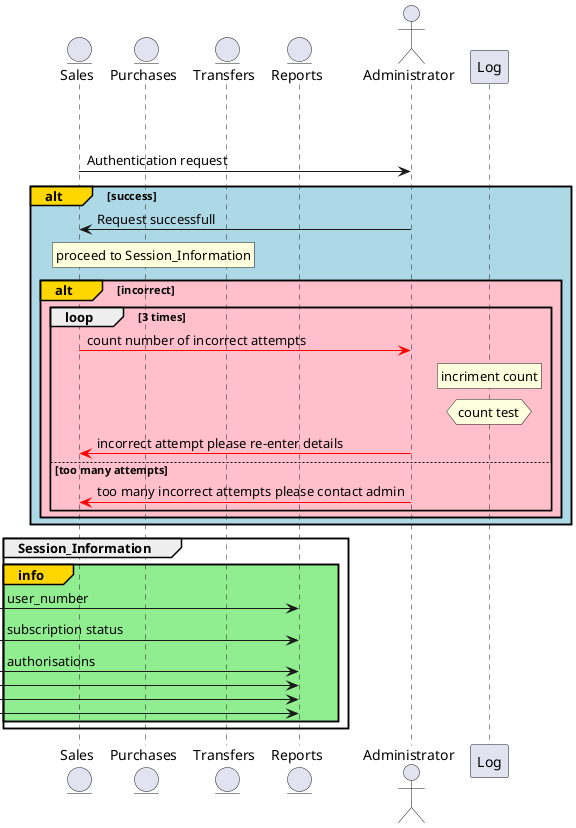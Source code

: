 @startuml user_cntl

entity Sales as a
entity Purchases as c


entity Transfers as t 
entity Reports as r 
actor Administrator as e
!$count = 0

group Handshake 
    group #LightGreen count_errors
        a -> e:Authentication request
        alt#Gold #LightBlue success
            e-> a: Request successfull 
            rnote over a, t : proceed to Session_Information
        alt#Gold #Pink incorrect
            !if ($count <= 3)
                loop 3 times
                a -[#red]> e: count number of incorrect attempts
                rnote over Log : incriment count
                hnote over Log: count test
                e -[#red]> a : incorrect attempt please re-enter details
            !endif
        else #Pink too many attempts
            e -[#red]> a :too many incorrect attempts please contact admin
        end
    end
end

group Session_Information
    group#Gold #LightGreen info
        [-> r : user_number
        [-> r : subscription status
        [-> r : authorisations
        [-> r : 
        [-> r :
        [-> r :

    end
end
@enduml